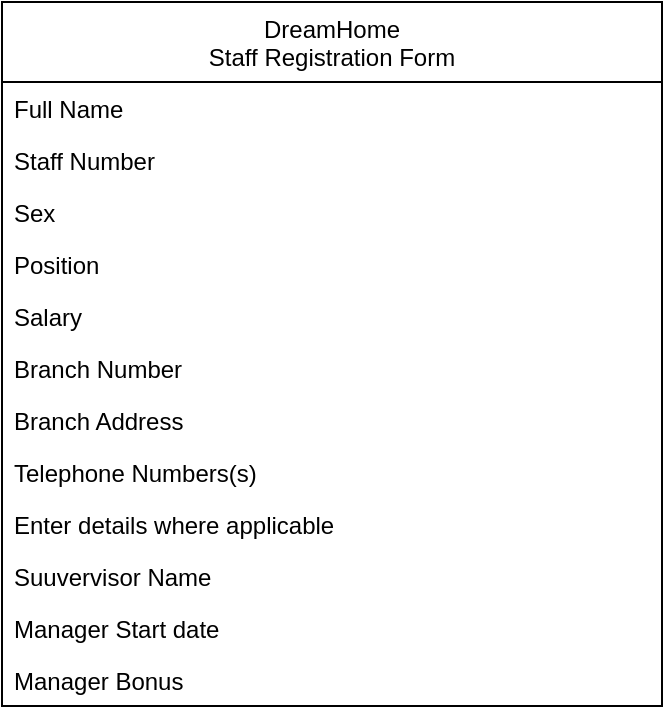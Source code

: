 <mxfile version="17.2.2" type="onedrive"><diagram id="8Kk1I-6Qdnd9FehJJ52U" name="Page-1"><mxGraphModel grid="1" page="1" gridSize="10" guides="1" tooltips="1" connect="1" arrows="1" fold="1" pageScale="1" pageWidth="850" pageHeight="1100" math="0" shadow="0"><root><mxCell id="0"/><mxCell id="1" parent="0"/><mxCell id="rFuUUMUBEPHGPdhUHlHr-5" value="DreamHome&#10;Staff Registration Form" style="swimlane;fontStyle=0;childLayout=stackLayout;horizontal=1;startSize=40;fillColor=none;horizontalStack=0;resizeParent=1;resizeParentMax=0;resizeLast=0;collapsible=1;marginBottom=0;" vertex="1" parent="1"><mxGeometry x="20" y="60" width="330" height="352" as="geometry"/></mxCell><mxCell id="rFuUUMUBEPHGPdhUHlHr-7" value="Full Name" style="text;strokeColor=none;fillColor=none;align=left;verticalAlign=top;spacingLeft=4;spacingRight=4;overflow=hidden;rotatable=0;points=[[0,0.5],[1,0.5]];portConstraint=eastwest;" vertex="1" parent="rFuUUMUBEPHGPdhUHlHr-5"><mxGeometry y="40" width="330" height="26" as="geometry"/></mxCell><mxCell id="rFuUUMUBEPHGPdhUHlHr-6" value="Staff Number&#10;" style="text;strokeColor=none;fillColor=none;align=left;verticalAlign=top;spacingLeft=4;spacingRight=4;overflow=hidden;rotatable=0;points=[[0,0.5],[1,0.5]];portConstraint=eastwest;flipV=1;" vertex="1" parent="rFuUUMUBEPHGPdhUHlHr-5"><mxGeometry y="66" width="330" height="26" as="geometry"/></mxCell><mxCell id="rFuUUMUBEPHGPdhUHlHr-11" value="Sex" style="text;strokeColor=none;fillColor=none;align=left;verticalAlign=top;spacingLeft=4;spacingRight=4;overflow=hidden;rotatable=0;points=[[0,0.5],[1,0.5]];portConstraint=eastwest;" vertex="1" parent="rFuUUMUBEPHGPdhUHlHr-5"><mxGeometry y="92" width="330" height="26" as="geometry"/></mxCell><mxCell id="rFuUUMUBEPHGPdhUHlHr-14" value="Position" style="text;strokeColor=none;fillColor=none;align=left;verticalAlign=top;spacingLeft=4;spacingRight=4;overflow=hidden;rotatable=0;points=[[0,0.5],[1,0.5]];portConstraint=eastwest;" vertex="1" parent="rFuUUMUBEPHGPdhUHlHr-5"><mxGeometry y="118" width="330" height="26" as="geometry"/></mxCell><mxCell id="rFuUUMUBEPHGPdhUHlHr-15" value="Salary" style="text;strokeColor=none;fillColor=none;align=left;verticalAlign=top;spacingLeft=4;spacingRight=4;overflow=hidden;rotatable=0;points=[[0,0.5],[1,0.5]];portConstraint=eastwest;" vertex="1" parent="rFuUUMUBEPHGPdhUHlHr-5"><mxGeometry y="144" width="330" height="26" as="geometry"/></mxCell><mxCell id="rFuUUMUBEPHGPdhUHlHr-16" value="Branch Number" style="text;strokeColor=none;fillColor=none;align=left;verticalAlign=top;spacingLeft=4;spacingRight=4;overflow=hidden;rotatable=0;points=[[0,0.5],[1,0.5]];portConstraint=eastwest;" vertex="1" parent="rFuUUMUBEPHGPdhUHlHr-5"><mxGeometry y="170" width="330" height="26" as="geometry"/></mxCell><mxCell id="rFuUUMUBEPHGPdhUHlHr-17" value="Branch Address" style="text;strokeColor=none;fillColor=none;align=left;verticalAlign=top;spacingLeft=4;spacingRight=4;overflow=hidden;rotatable=0;points=[[0,0.5],[1,0.5]];portConstraint=eastwest;" vertex="1" parent="rFuUUMUBEPHGPdhUHlHr-5"><mxGeometry y="196" width="330" height="26" as="geometry"/></mxCell><mxCell id="rFuUUMUBEPHGPdhUHlHr-18" value="Telephone Numbers(s)" style="text;strokeColor=none;fillColor=none;align=left;verticalAlign=top;spacingLeft=4;spacingRight=4;overflow=hidden;rotatable=0;points=[[0,0.5],[1,0.5]];portConstraint=eastwest;" vertex="1" parent="rFuUUMUBEPHGPdhUHlHr-5"><mxGeometry y="222" width="330" height="26" as="geometry"/></mxCell><mxCell id="rFuUUMUBEPHGPdhUHlHr-53" value="Enter details where applicable" style="text;strokeColor=none;fillColor=none;align=left;verticalAlign=top;spacingLeft=4;spacingRight=4;overflow=hidden;rotatable=0;points=[[0,0.5],[1,0.5]];portConstraint=eastwest;" vertex="1" parent="rFuUUMUBEPHGPdhUHlHr-5"><mxGeometry y="248" width="330" height="26" as="geometry"/></mxCell><mxCell id="rFuUUMUBEPHGPdhUHlHr-52" value="Suuvervisor Name" style="text;strokeColor=none;fillColor=none;align=left;verticalAlign=top;spacingLeft=4;spacingRight=4;overflow=hidden;rotatable=0;points=[[0,0.5],[1,0.5]];portConstraint=eastwest;" vertex="1" parent="rFuUUMUBEPHGPdhUHlHr-5"><mxGeometry y="274" width="330" height="26" as="geometry"/></mxCell><mxCell id="rFuUUMUBEPHGPdhUHlHr-51" value="Manager Start date" style="text;strokeColor=none;fillColor=none;align=left;verticalAlign=top;spacingLeft=4;spacingRight=4;overflow=hidden;rotatable=0;points=[[0,0.5],[1,0.5]];portConstraint=eastwest;" vertex="1" parent="rFuUUMUBEPHGPdhUHlHr-5"><mxGeometry y="300" width="330" height="26" as="geometry"/></mxCell><mxCell id="rFuUUMUBEPHGPdhUHlHr-50" value="Manager Bonus" style="text;strokeColor=none;fillColor=none;align=left;verticalAlign=top;spacingLeft=4;spacingRight=4;overflow=hidden;rotatable=0;points=[[0,0.5],[1,0.5]];portConstraint=eastwest;" vertex="1" parent="rFuUUMUBEPHGPdhUHlHr-5"><mxGeometry y="326" width="330" height="26" as="geometry"/></mxCell></root></mxGraphModel></diagram></mxfile>